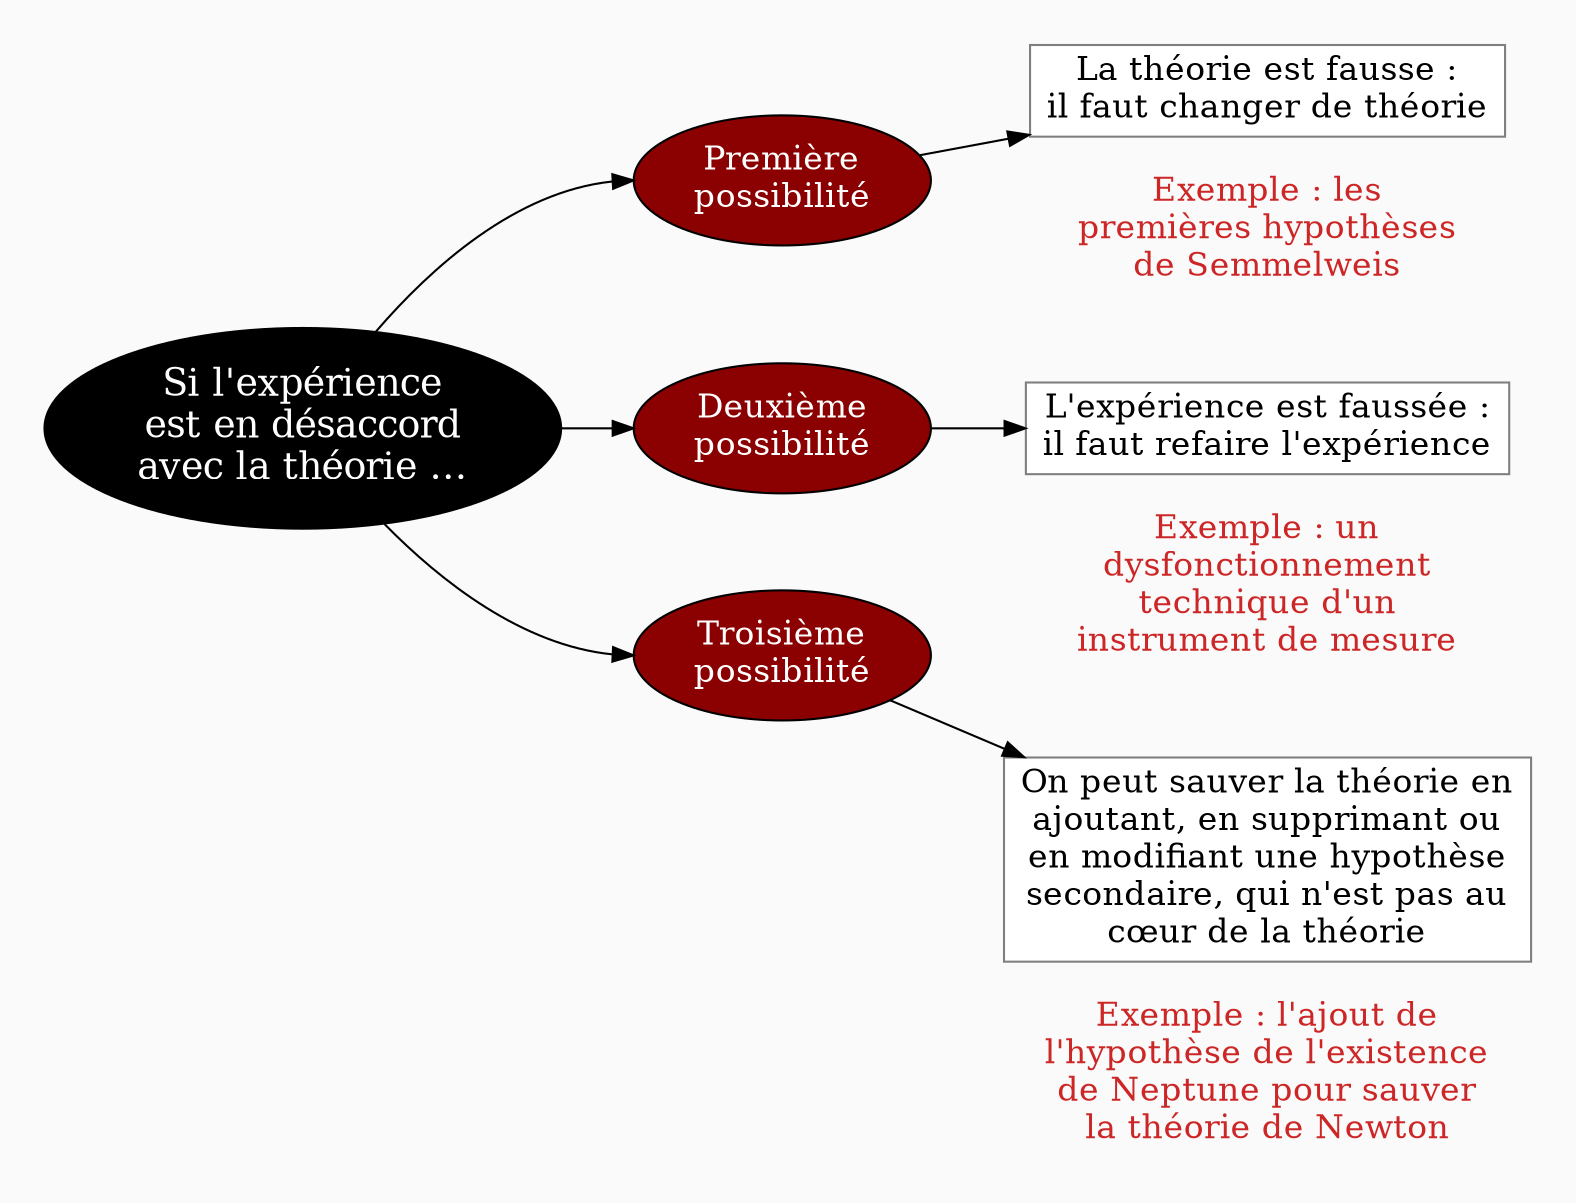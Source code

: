 digraph G {
// Template : diagram
// Usage : cours sur l'épistémologie

rankdir=LR
splines=true
//splines=curved
bgcolor=grey98
pad=0.3
style=filled
edge[minlen=4]
ranksep=0.1
nodesep=0.2 // valeur à changer ?
//ratio=0.7

// NIVEAU 1
node[style=filled; fillcolor=12 ; fontcolor=white ; fontsize=18]
// a1[label=""]
a1[label="Si l'expérience
est en désaccord
avec la théorie …"]


// NIVEAU 2
node[style=filled;fillcolor=red4;fontcolor=white; fontsize=16]
// b1[label=""]
a1->{
b1[label="Première
possibilité"]    
b2[label="Deuxième
possibilité"]
b3[label="Troisième
possibilité"]
}[headport=w]

// NIVEAU 3 (sans intermédiaire)
node [shape=box; style=filled;fillcolor=white;fontcolor=black;color=grey50]
// c1[label=""]
b1->c1
c1[label="La théorie est fausse :
il faut changer de théorie"]
b2->c2
c2[label="L'expérience est faussée :
il faut refaire l'expérience"]
b3->c3
c3[label="On peut sauver la théorie en
ajoutant, en supprimant ou
en modifiant une hypothèse
secondaire, qui n'est pas au
cœur de la théorie"]

// INTERMEDIAIRE AVANT NIVEAU 3
node[style=filled;fillcolor=grey78;shape=oval]
// [arrowhead=none]
// bc1[label=""]

// NIVEAU 3 (avec intermédiaire)
node[style="filled";fillcolor=white;shape=box;color=grey50]
// c1[label=""]

// NIVEAU 4
node[style="filled, rounded";fillcolor=white;shape=box;color=grey50]
// d1[label=""]


// ETIQUETTES EN ROUGE
node[shape=plaintext;fontcolor=firebrick3;fillcolor=grey98]
// e1[label=< <B>= Titre</B><BR /><BR />Contenu<BR /> >]
// e1[label=""]
// ->e1[minlen=1;style=invis]

e1[label="Exemple : les
premières hypothèses
de Semmelweis"]
{rank=same;c1->e1[minlen=1;style=invis]}
{rank=same;e1->c2[minlen=3;style=invis]}

e2[label="Exemple : un
dysfonctionnement
technique d'un
instrument de mesure"]
{rank=same;c2->e2[minlen=1;style=invis]}
{rank=same;e2->c3[minlen=3;style=invis]}

e3[label="Exemple : l'ajout de
l'hypothèse de l'existence
de Neptune pour sauver
la théorie de Newton"]
{rank=same;c3->e3[minlen=1;style=invis]}

// Remarques
node[color=blue;shape=box;style=filled;margin=0.07;fontcolor=black;fontsize=13]
edge[color=blue;arrowhead="none";xlabel="";style=dashed]
// r1[label=""]
// {rank=same;->r1}
// {rank=same;r1->[dir=back]}


}

